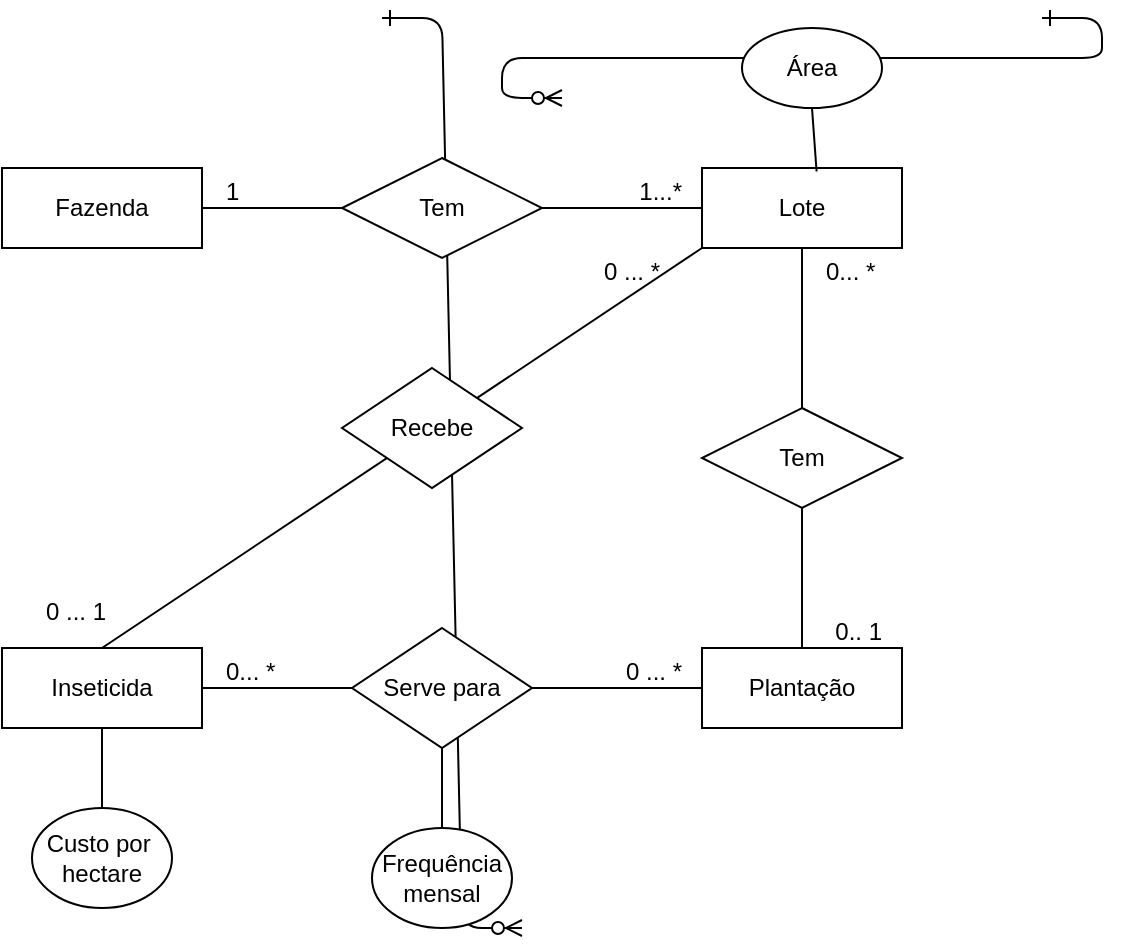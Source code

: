 <mxfile version="20.4.0" type="device"><diagram id="R2lEEEUBdFMjLlhIrx00" name="Page-1"><mxGraphModel dx="1102" dy="593" grid="1" gridSize="10" guides="1" tooltips="1" connect="1" arrows="1" fold="1" page="1" pageScale="1" pageWidth="850" pageHeight="1100" math="0" shadow="0" extFonts="Permanent Marker^https://fonts.googleapis.com/css?family=Permanent+Marker"><root><mxCell id="0"/><mxCell id="1" parent="0"/><mxCell id="C-vyLk0tnHw3VtMMgP7b-1" value="" style="edgeStyle=entityRelationEdgeStyle;endArrow=ERzeroToMany;startArrow=ERone;endFill=1;startFill=0;" parent="1" target="C-vyLk0tnHw3VtMMgP7b-6" edge="1"><mxGeometry width="100" height="100" relative="1" as="geometry"><mxPoint x="370" y="165" as="sourcePoint"/><mxPoint x="440" y="620" as="targetPoint"/></mxGeometry></mxCell><mxCell id="C-vyLk0tnHw3VtMMgP7b-12" value="" style="edgeStyle=entityRelationEdgeStyle;endArrow=ERzeroToMany;startArrow=ERone;endFill=1;startFill=0;" parent="1" target="C-vyLk0tnHw3VtMMgP7b-17" edge="1"><mxGeometry width="100" height="100" relative="1" as="geometry"><mxPoint x="700" y="165" as="sourcePoint"/><mxPoint x="460" y="205" as="targetPoint"/></mxGeometry></mxCell><mxCell id="p20GwATP1WgRqbVqT3bY-1" value="Fazenda" style="whiteSpace=wrap;html=1;align=center;" vertex="1" parent="1"><mxGeometry x="180" y="240" width="100" height="40" as="geometry"/></mxCell><mxCell id="p20GwATP1WgRqbVqT3bY-3" value="Lote" style="whiteSpace=wrap;html=1;align=center;" vertex="1" parent="1"><mxGeometry x="530" y="240" width="100" height="40" as="geometry"/></mxCell><mxCell id="p20GwATP1WgRqbVqT3bY-4" value="" style="endArrow=none;html=1;rounded=0;exitX=1;exitY=0.5;exitDx=0;exitDy=0;entryX=0;entryY=0.5;entryDx=0;entryDy=0;startArrow=none;" edge="1" parent="1" source="p20GwATP1WgRqbVqT3bY-2" target="p20GwATP1WgRqbVqT3bY-3"><mxGeometry relative="1" as="geometry"><mxPoint x="340" y="310" as="sourcePoint"/><mxPoint x="500" y="310" as="targetPoint"/><Array as="points"><mxPoint x="420" y="260"/></Array></mxGeometry></mxCell><mxCell id="p20GwATP1WgRqbVqT3bY-6" value="1...*" style="resizable=0;html=1;align=right;verticalAlign=bottom;" connectable="0" vertex="1" parent="p20GwATP1WgRqbVqT3bY-4"><mxGeometry x="1" relative="1" as="geometry"><mxPoint x="-10" as="offset"/></mxGeometry></mxCell><mxCell id="p20GwATP1WgRqbVqT3bY-2" value="Tem" style="shape=rhombus;perimeter=rhombusPerimeter;whiteSpace=wrap;html=1;align=center;" vertex="1" parent="1"><mxGeometry x="350" y="235" width="100" height="50" as="geometry"/></mxCell><mxCell id="p20GwATP1WgRqbVqT3bY-7" value="" style="endArrow=none;html=1;rounded=0;exitX=1;exitY=0.5;exitDx=0;exitDy=0;entryX=0;entryY=0.5;entryDx=0;entryDy=0;" edge="1" parent="1" source="p20GwATP1WgRqbVqT3bY-1" target="p20GwATP1WgRqbVqT3bY-2"><mxGeometry relative="1" as="geometry"><mxPoint x="280" y="260" as="sourcePoint"/><mxPoint x="530" y="260" as="targetPoint"/><Array as="points"/></mxGeometry></mxCell><mxCell id="p20GwATP1WgRqbVqT3bY-8" value="1" style="resizable=0;html=1;align=left;verticalAlign=bottom;" connectable="0" vertex="1" parent="p20GwATP1WgRqbVqT3bY-7"><mxGeometry x="-1" relative="1" as="geometry"><mxPoint x="10" as="offset"/></mxGeometry></mxCell><mxCell id="p20GwATP1WgRqbVqT3bY-10" value="Plantação" style="whiteSpace=wrap;html=1;align=center;" vertex="1" parent="1"><mxGeometry x="530" y="480" width="100" height="40" as="geometry"/></mxCell><mxCell id="p20GwATP1WgRqbVqT3bY-12" value="" style="endArrow=none;html=1;rounded=0;exitX=0.5;exitY=1;exitDx=0;exitDy=0;entryX=0.5;entryY=0;entryDx=0;entryDy=0;startArrow=none;" edge="1" parent="1" source="p20GwATP1WgRqbVqT3bY-11" target="p20GwATP1WgRqbVqT3bY-10"><mxGeometry relative="1" as="geometry"><mxPoint x="340" y="430" as="sourcePoint"/><mxPoint x="500" y="430" as="targetPoint"/></mxGeometry></mxCell><mxCell id="p20GwATP1WgRqbVqT3bY-14" value="0.. 1" style="resizable=0;html=1;align=right;verticalAlign=bottom;" connectable="0" vertex="1" parent="p20GwATP1WgRqbVqT3bY-12"><mxGeometry x="1" relative="1" as="geometry"><mxPoint x="40" as="offset"/></mxGeometry></mxCell><mxCell id="p20GwATP1WgRqbVqT3bY-11" value="Tem" style="shape=rhombus;perimeter=rhombusPerimeter;whiteSpace=wrap;html=1;align=center;" vertex="1" parent="1"><mxGeometry x="530" y="360" width="100" height="50" as="geometry"/></mxCell><mxCell id="p20GwATP1WgRqbVqT3bY-17" value="" style="endArrow=none;html=1;rounded=0;exitX=0.5;exitY=1;exitDx=0;exitDy=0;entryX=0.5;entryY=0;entryDx=0;entryDy=0;" edge="1" parent="1" source="p20GwATP1WgRqbVqT3bY-3" target="p20GwATP1WgRqbVqT3bY-11"><mxGeometry relative="1" as="geometry"><mxPoint x="580" y="280" as="sourcePoint"/><mxPoint x="580" y="480" as="targetPoint"/></mxGeometry></mxCell><mxCell id="p20GwATP1WgRqbVqT3bY-18" value="0... *" style="resizable=0;html=1;align=left;verticalAlign=bottom;" connectable="0" vertex="1" parent="p20GwATP1WgRqbVqT3bY-17"><mxGeometry x="-1" relative="1" as="geometry"><mxPoint x="10" y="20" as="offset"/></mxGeometry></mxCell><mxCell id="p20GwATP1WgRqbVqT3bY-20" value="Inseticida" style="whiteSpace=wrap;html=1;align=center;" vertex="1" parent="1"><mxGeometry x="180" y="480" width="100" height="40" as="geometry"/></mxCell><mxCell id="p20GwATP1WgRqbVqT3bY-22" value="" style="endArrow=none;html=1;rounded=0;exitX=1;exitY=0.5;exitDx=0;exitDy=0;entryX=0;entryY=0.5;entryDx=0;entryDy=0;startArrow=none;" edge="1" parent="1" source="p20GwATP1WgRqbVqT3bY-21" target="p20GwATP1WgRqbVqT3bY-10"><mxGeometry relative="1" as="geometry"><mxPoint x="340" y="430" as="sourcePoint"/><mxPoint x="500" y="430" as="targetPoint"/><Array as="points"><mxPoint x="410" y="500"/></Array></mxGeometry></mxCell><mxCell id="p20GwATP1WgRqbVqT3bY-24" value="0 ... *" style="resizable=0;html=1;align=right;verticalAlign=bottom;" connectable="0" vertex="1" parent="p20GwATP1WgRqbVqT3bY-22"><mxGeometry x="1" relative="1" as="geometry"><mxPoint x="-10" as="offset"/></mxGeometry></mxCell><mxCell id="p20GwATP1WgRqbVqT3bY-21" value="Serve para" style="shape=rhombus;perimeter=rhombusPerimeter;whiteSpace=wrap;html=1;align=center;" vertex="1" parent="1"><mxGeometry x="355" y="470" width="90" height="60" as="geometry"/></mxCell><mxCell id="p20GwATP1WgRqbVqT3bY-25" value="" style="endArrow=none;html=1;rounded=0;exitX=1;exitY=0.5;exitDx=0;exitDy=0;entryX=0;entryY=0.5;entryDx=0;entryDy=0;" edge="1" parent="1" source="p20GwATP1WgRqbVqT3bY-20" target="p20GwATP1WgRqbVqT3bY-21"><mxGeometry relative="1" as="geometry"><mxPoint x="280" y="500" as="sourcePoint"/><mxPoint x="530" y="500" as="targetPoint"/><Array as="points"/></mxGeometry></mxCell><mxCell id="p20GwATP1WgRqbVqT3bY-26" value="0... *" style="resizable=0;html=1;align=left;verticalAlign=bottom;" connectable="0" vertex="1" parent="p20GwATP1WgRqbVqT3bY-25"><mxGeometry x="-1" relative="1" as="geometry"><mxPoint x="10" as="offset"/></mxGeometry></mxCell><mxCell id="p20GwATP1WgRqbVqT3bY-29" value="" style="endArrow=none;html=1;rounded=0;entryX=0;entryY=1;entryDx=0;entryDy=0;exitX=0.5;exitY=0;exitDx=0;exitDy=0;" edge="1" parent="1" source="p20GwATP1WgRqbVqT3bY-20" target="p20GwATP1WgRqbVqT3bY-3"><mxGeometry relative="1" as="geometry"><mxPoint x="340" y="430" as="sourcePoint"/><mxPoint x="500" y="430" as="targetPoint"/></mxGeometry></mxCell><mxCell id="p20GwATP1WgRqbVqT3bY-30" value="0 ... 1" style="resizable=0;html=1;align=left;verticalAlign=bottom;" connectable="0" vertex="1" parent="p20GwATP1WgRqbVqT3bY-29"><mxGeometry x="-1" relative="1" as="geometry"><mxPoint x="-30" y="-10" as="offset"/></mxGeometry></mxCell><mxCell id="p20GwATP1WgRqbVqT3bY-31" value="0 ... *" style="resizable=0;html=1;align=right;verticalAlign=bottom;" connectable="0" vertex="1" parent="p20GwATP1WgRqbVqT3bY-29"><mxGeometry x="1" relative="1" as="geometry"><mxPoint x="-20" y="20" as="offset"/></mxGeometry></mxCell><mxCell id="p20GwATP1WgRqbVqT3bY-28" value="Recebe" style="shape=rhombus;perimeter=rhombusPerimeter;whiteSpace=wrap;html=1;align=center;" vertex="1" parent="1"><mxGeometry x="350" y="340" width="90" height="60" as="geometry"/></mxCell><mxCell id="p20GwATP1WgRqbVqT3bY-32" value="Área" style="ellipse;whiteSpace=wrap;html=1;align=center;" vertex="1" parent="1"><mxGeometry x="550" y="170" width="70" height="40" as="geometry"/></mxCell><mxCell id="p20GwATP1WgRqbVqT3bY-33" value="Frequência mensal" style="ellipse;whiteSpace=wrap;html=1;align=center;" vertex="1" parent="1"><mxGeometry x="365" y="570" width="70" height="50" as="geometry"/></mxCell><mxCell id="p20GwATP1WgRqbVqT3bY-34" value="Custo por&amp;nbsp; hectare" style="ellipse;whiteSpace=wrap;html=1;align=center;" vertex="1" parent="1"><mxGeometry x="195" y="560" width="70" height="50" as="geometry"/></mxCell><mxCell id="p20GwATP1WgRqbVqT3bY-35" value="" style="endArrow=none;html=1;rounded=0;exitX=0.5;exitY=1;exitDx=0;exitDy=0;entryX=0.5;entryY=0;entryDx=0;entryDy=0;" edge="1" parent="1" source="p20GwATP1WgRqbVqT3bY-20" target="p20GwATP1WgRqbVqT3bY-34"><mxGeometry relative="1" as="geometry"><mxPoint x="340" y="430" as="sourcePoint"/><mxPoint x="500" y="430" as="targetPoint"/></mxGeometry></mxCell><mxCell id="p20GwATP1WgRqbVqT3bY-36" value="" style="endArrow=none;html=1;rounded=0;entryX=0.5;entryY=1;entryDx=0;entryDy=0;exitX=0.5;exitY=0;exitDx=0;exitDy=0;" edge="1" parent="1" source="p20GwATP1WgRqbVqT3bY-33" target="p20GwATP1WgRqbVqT3bY-21"><mxGeometry relative="1" as="geometry"><mxPoint x="340" y="430" as="sourcePoint"/><mxPoint x="500" y="430" as="targetPoint"/></mxGeometry></mxCell><mxCell id="p20GwATP1WgRqbVqT3bY-37" value="" style="endArrow=none;html=1;rounded=0;entryX=0.5;entryY=1;entryDx=0;entryDy=0;exitX=0.573;exitY=0.044;exitDx=0;exitDy=0;exitPerimeter=0;" edge="1" parent="1" source="p20GwATP1WgRqbVqT3bY-3" target="p20GwATP1WgRqbVqT3bY-32"><mxGeometry relative="1" as="geometry"><mxPoint x="340" y="430" as="sourcePoint"/><mxPoint x="500" y="430" as="targetPoint"/></mxGeometry></mxCell></root></mxGraphModel></diagram></mxfile>